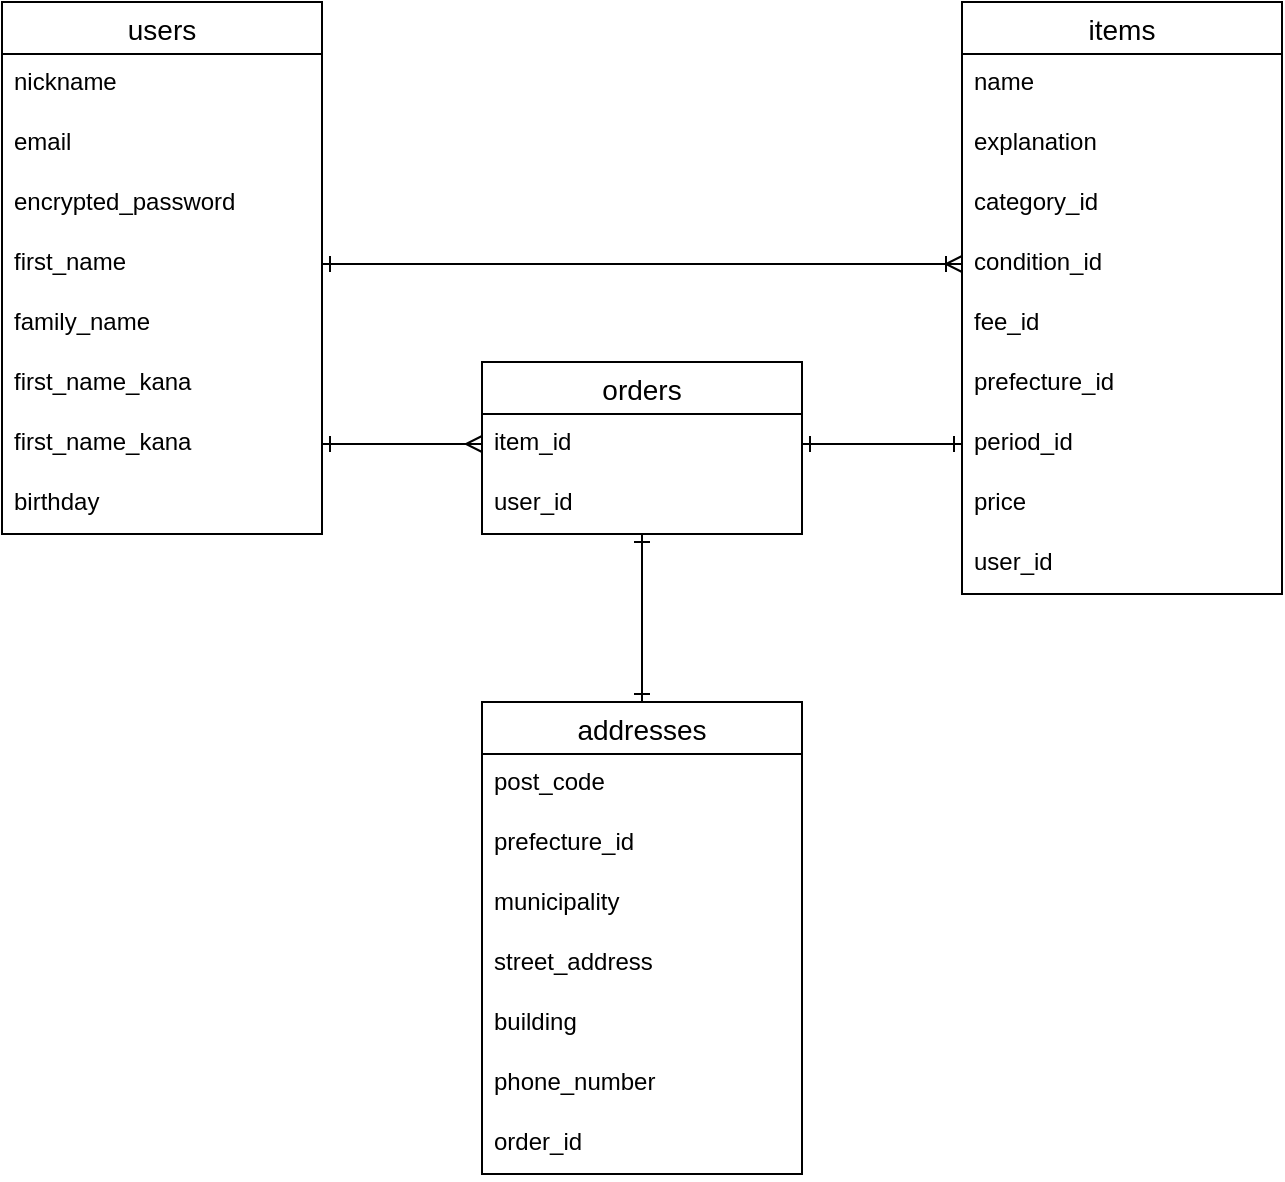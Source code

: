 <mxfile>
    <diagram id="klMzV1XxuY70GKRsuGnQ" name="ページ2">
        <mxGraphModel dx="1216" dy="779" grid="1" gridSize="10" guides="1" tooltips="1" connect="1" arrows="1" fold="1" page="1" pageScale="1" pageWidth="827" pageHeight="1169" math="0" shadow="0">
            <root>
                <mxCell id="0"/>
                <mxCell id="1" parent="0"/>
                <mxCell id="D5glQnNUzmF14yc3eRV_-1" value="users" style="swimlane;fontStyle=0;childLayout=stackLayout;horizontal=1;startSize=26;horizontalStack=0;resizeParent=1;resizeParentMax=0;resizeLast=0;collapsible=1;marginBottom=0;align=center;fontSize=14;" parent="1" vertex="1">
                    <mxGeometry x="120" y="320" width="160" height="266" as="geometry">
                        <mxRectangle x="120" y="320" width="70" height="30" as="alternateBounds"/>
                    </mxGeometry>
                </mxCell>
                <mxCell id="D5glQnNUzmF14yc3eRV_-2" value="nickname" style="text;strokeColor=none;fillColor=none;spacingLeft=4;spacingRight=4;overflow=hidden;rotatable=0;points=[[0,0.5],[1,0.5]];portConstraint=eastwest;fontSize=12;" parent="D5glQnNUzmF14yc3eRV_-1" vertex="1">
                    <mxGeometry y="26" width="160" height="30" as="geometry"/>
                </mxCell>
                <mxCell id="D5glQnNUzmF14yc3eRV_-3" value="email" style="text;strokeColor=none;fillColor=none;spacingLeft=4;spacingRight=4;overflow=hidden;rotatable=0;points=[[0,0.5],[1,0.5]];portConstraint=eastwest;fontSize=12;" parent="D5glQnNUzmF14yc3eRV_-1" vertex="1">
                    <mxGeometry y="56" width="160" height="30" as="geometry"/>
                </mxCell>
                <mxCell id="17" value="encrypted_password" style="text;strokeColor=none;fillColor=none;spacingLeft=4;spacingRight=4;overflow=hidden;rotatable=0;points=[[0,0.5],[1,0.5]];portConstraint=eastwest;fontSize=12;" parent="D5glQnNUzmF14yc3eRV_-1" vertex="1">
                    <mxGeometry y="86" width="160" height="30" as="geometry"/>
                </mxCell>
                <mxCell id="D5glQnNUzmF14yc3eRV_-4" value="first_name" style="text;strokeColor=none;fillColor=none;spacingLeft=4;spacingRight=4;overflow=hidden;rotatable=0;points=[[0,0.5],[1,0.5]];portConstraint=eastwest;fontSize=12;" parent="D5glQnNUzmF14yc3eRV_-1" vertex="1">
                    <mxGeometry y="116" width="160" height="30" as="geometry"/>
                </mxCell>
                <mxCell id="29" value="family_name" style="text;strokeColor=none;fillColor=none;spacingLeft=4;spacingRight=4;overflow=hidden;rotatable=0;points=[[0,0.5],[1,0.5]];portConstraint=eastwest;fontSize=12;" vertex="1" parent="D5glQnNUzmF14yc3eRV_-1">
                    <mxGeometry y="146" width="160" height="30" as="geometry"/>
                </mxCell>
                <mxCell id="30" value="first_name_kana" style="text;strokeColor=none;fillColor=none;spacingLeft=4;spacingRight=4;overflow=hidden;rotatable=0;points=[[0,0.5],[1,0.5]];portConstraint=eastwest;fontSize=12;" vertex="1" parent="D5glQnNUzmF14yc3eRV_-1">
                    <mxGeometry y="176" width="160" height="30" as="geometry"/>
                </mxCell>
                <mxCell id="D5glQnNUzmF14yc3eRV_-11" value="first_name_kana" style="text;strokeColor=none;fillColor=none;spacingLeft=4;spacingRight=4;overflow=hidden;rotatable=0;points=[[0,0.5],[1,0.5]];portConstraint=eastwest;fontSize=12;" parent="D5glQnNUzmF14yc3eRV_-1" vertex="1">
                    <mxGeometry y="206" width="160" height="30" as="geometry"/>
                </mxCell>
                <mxCell id="D5glQnNUzmF14yc3eRV_-12" value="birthday" style="text;strokeColor=none;fillColor=none;spacingLeft=4;spacingRight=4;overflow=hidden;rotatable=0;points=[[0,0.5],[1,0.5]];portConstraint=eastwest;fontSize=12;" parent="D5glQnNUzmF14yc3eRV_-1" vertex="1">
                    <mxGeometry y="236" width="160" height="30" as="geometry"/>
                </mxCell>
                <mxCell id="D5glQnNUzmF14yc3eRV_-5" value="items" style="swimlane;fontStyle=0;childLayout=stackLayout;horizontal=1;startSize=26;horizontalStack=0;resizeParent=1;resizeParentMax=0;resizeLast=0;collapsible=1;marginBottom=0;align=center;fontSize=14;" parent="1" vertex="1">
                    <mxGeometry x="600" y="320" width="160" height="296" as="geometry"/>
                </mxCell>
                <mxCell id="D5glQnNUzmF14yc3eRV_-6" value="name" style="text;strokeColor=none;fillColor=none;spacingLeft=4;spacingRight=4;overflow=hidden;rotatable=0;points=[[0,0.5],[1,0.5]];portConstraint=eastwest;fontSize=12;" parent="D5glQnNUzmF14yc3eRV_-5" vertex="1">
                    <mxGeometry y="26" width="160" height="30" as="geometry"/>
                </mxCell>
                <mxCell id="D5glQnNUzmF14yc3eRV_-8" value="explanation" style="text;strokeColor=none;fillColor=none;spacingLeft=4;spacingRight=4;overflow=hidden;rotatable=0;points=[[0,0.5],[1,0.5]];portConstraint=eastwest;fontSize=12;" parent="D5glQnNUzmF14yc3eRV_-5" vertex="1">
                    <mxGeometry y="56" width="160" height="30" as="geometry"/>
                </mxCell>
                <mxCell id="D5glQnNUzmF14yc3eRV_-15" value="category_id" style="text;strokeColor=none;fillColor=none;spacingLeft=4;spacingRight=4;overflow=hidden;rotatable=0;points=[[0,0.5],[1,0.5]];portConstraint=eastwest;fontSize=12;" parent="D5glQnNUzmF14yc3eRV_-5" vertex="1">
                    <mxGeometry y="86" width="160" height="30" as="geometry"/>
                </mxCell>
                <mxCell id="D5glQnNUzmF14yc3eRV_-14" value="condition_id" style="text;strokeColor=none;fillColor=none;spacingLeft=4;spacingRight=4;overflow=hidden;rotatable=0;points=[[0,0.5],[1,0.5]];portConstraint=eastwest;fontSize=12;" parent="D5glQnNUzmF14yc3eRV_-5" vertex="1">
                    <mxGeometry y="116" width="160" height="30" as="geometry"/>
                </mxCell>
                <mxCell id="D5glQnNUzmF14yc3eRV_-18" value="fee_id" style="text;strokeColor=none;fillColor=none;spacingLeft=4;spacingRight=4;overflow=hidden;rotatable=0;points=[[0,0.5],[1,0.5]];portConstraint=eastwest;fontSize=12;" parent="D5glQnNUzmF14yc3eRV_-5" vertex="1">
                    <mxGeometry y="146" width="160" height="30" as="geometry"/>
                </mxCell>
                <mxCell id="D5glQnNUzmF14yc3eRV_-19" value="prefecture_id" style="text;strokeColor=none;fillColor=none;spacingLeft=4;spacingRight=4;overflow=hidden;rotatable=0;points=[[0,0.5],[1,0.5]];portConstraint=eastwest;fontSize=12;" parent="D5glQnNUzmF14yc3eRV_-5" vertex="1">
                    <mxGeometry y="176" width="160" height="30" as="geometry"/>
                </mxCell>
                <mxCell id="D5glQnNUzmF14yc3eRV_-20" value="period_id" style="text;strokeColor=none;fillColor=none;spacingLeft=4;spacingRight=4;overflow=hidden;rotatable=0;points=[[0,0.5],[1,0.5]];portConstraint=eastwest;fontSize=12;" parent="D5glQnNUzmF14yc3eRV_-5" vertex="1">
                    <mxGeometry y="206" width="160" height="30" as="geometry"/>
                </mxCell>
                <mxCell id="10" value="price" style="text;strokeColor=none;fillColor=none;spacingLeft=4;spacingRight=4;overflow=hidden;rotatable=0;points=[[0,0.5],[1,0.5]];portConstraint=eastwest;fontSize=12;" parent="D5glQnNUzmF14yc3eRV_-5" vertex="1">
                    <mxGeometry y="236" width="160" height="30" as="geometry"/>
                </mxCell>
                <mxCell id="D5glQnNUzmF14yc3eRV_-21" value="user_id" style="text;strokeColor=none;fillColor=none;spacingLeft=4;spacingRight=4;overflow=hidden;rotatable=0;points=[[0,0.5],[1,0.5]];portConstraint=eastwest;fontSize=12;" parent="D5glQnNUzmF14yc3eRV_-5" vertex="1">
                    <mxGeometry y="266" width="160" height="30" as="geometry"/>
                </mxCell>
                <mxCell id="D5glQnNUzmF14yc3eRV_-9" style="edgeStyle=none;html=1;exitX=1;exitY=0.5;exitDx=0;exitDy=0;entryX=0;entryY=0.5;entryDx=0;entryDy=0;startArrow=ERone;startFill=0;endArrow=ERoneToMany;endFill=0;" parent="1" source="D5glQnNUzmF14yc3eRV_-4" target="D5glQnNUzmF14yc3eRV_-14" edge="1">
                    <mxGeometry relative="1" as="geometry"/>
                </mxCell>
                <mxCell id="D5glQnNUzmF14yc3eRV_-23" value="orders" style="swimlane;fontStyle=0;childLayout=stackLayout;horizontal=1;startSize=26;horizontalStack=0;resizeParent=1;resizeParentMax=0;resizeLast=0;collapsible=1;marginBottom=0;align=center;fontSize=14;" parent="1" vertex="1">
                    <mxGeometry x="360" y="500" width="160" height="86" as="geometry"/>
                </mxCell>
                <mxCell id="24" value="item_id" style="text;strokeColor=none;fillColor=none;spacingLeft=4;spacingRight=4;overflow=hidden;rotatable=0;points=[[0,0.5],[1,0.5]];portConstraint=eastwest;fontSize=12;" parent="D5glQnNUzmF14yc3eRV_-23" vertex="1">
                    <mxGeometry y="26" width="160" height="30" as="geometry"/>
                </mxCell>
                <mxCell id="16" value="user_id" style="text;strokeColor=none;fillColor=none;spacingLeft=4;spacingRight=4;overflow=hidden;rotatable=0;points=[[0,0.5],[1,0.5]];portConstraint=eastwest;fontSize=12;" parent="D5glQnNUzmF14yc3eRV_-23" vertex="1">
                    <mxGeometry y="56" width="160" height="30" as="geometry"/>
                </mxCell>
                <mxCell id="5" value="addresses" style="swimlane;fontStyle=0;childLayout=stackLayout;horizontal=1;startSize=26;horizontalStack=0;resizeParent=1;resizeParentMax=0;resizeLast=0;collapsible=1;marginBottom=0;align=center;fontSize=14;" parent="1" vertex="1">
                    <mxGeometry x="360" y="670" width="160" height="236" as="geometry"/>
                </mxCell>
                <mxCell id="7" value="post_code" style="text;strokeColor=none;fillColor=none;spacingLeft=4;spacingRight=4;overflow=hidden;rotatable=0;points=[[0,0.5],[1,0.5]];portConstraint=eastwest;fontSize=12;" parent="5" vertex="1">
                    <mxGeometry y="26" width="160" height="30" as="geometry"/>
                </mxCell>
                <mxCell id="8" value="prefecture_id" style="text;strokeColor=none;fillColor=none;spacingLeft=4;spacingRight=4;overflow=hidden;rotatable=0;points=[[0,0.5],[1,0.5]];portConstraint=eastwest;fontSize=12;" parent="5" vertex="1">
                    <mxGeometry y="56" width="160" height="30" as="geometry"/>
                </mxCell>
                <mxCell id="20" value="municipality" style="text;strokeColor=none;fillColor=none;spacingLeft=4;spacingRight=4;overflow=hidden;rotatable=0;points=[[0,0.5],[1,0.5]];portConstraint=eastwest;fontSize=12;" parent="5" vertex="1">
                    <mxGeometry y="86" width="160" height="30" as="geometry"/>
                </mxCell>
                <mxCell id="21" value="street_address" style="text;strokeColor=none;fillColor=none;spacingLeft=4;spacingRight=4;overflow=hidden;rotatable=0;points=[[0,0.5],[1,0.5]];portConstraint=eastwest;fontSize=12;" parent="5" vertex="1">
                    <mxGeometry y="116" width="160" height="30" as="geometry"/>
                </mxCell>
                <mxCell id="22" value="building" style="text;strokeColor=none;fillColor=none;spacingLeft=4;spacingRight=4;overflow=hidden;rotatable=0;points=[[0,0.5],[1,0.5]];portConstraint=eastwest;fontSize=12;" parent="5" vertex="1">
                    <mxGeometry y="146" width="160" height="30" as="geometry"/>
                </mxCell>
                <mxCell id="23" value="phone_number" style="text;strokeColor=none;fillColor=none;spacingLeft=4;spacingRight=4;overflow=hidden;rotatable=0;points=[[0,0.5],[1,0.5]];portConstraint=eastwest;fontSize=12;" parent="5" vertex="1">
                    <mxGeometry y="176" width="160" height="30" as="geometry"/>
                </mxCell>
                <mxCell id="6" value="order_id" style="text;strokeColor=none;fillColor=none;spacingLeft=4;spacingRight=4;overflow=hidden;rotatable=0;points=[[0,0.5],[1,0.5]];portConstraint=eastwest;fontSize=12;" parent="5" vertex="1">
                    <mxGeometry y="206" width="160" height="30" as="geometry"/>
                </mxCell>
                <mxCell id="26" style="edgeStyle=none;html=1;startArrow=ERmany;startFill=0;endArrow=ERone;endFill=0;exitX=0;exitY=0.5;exitDx=0;exitDy=0;entryX=1;entryY=0.5;entryDx=0;entryDy=0;" parent="1" source="24" target="D5glQnNUzmF14yc3eRV_-11" edge="1">
                    <mxGeometry relative="1" as="geometry">
                        <mxPoint x="200" y="620" as="sourcePoint"/>
                        <mxPoint x="200" y="610" as="targetPoint"/>
                    </mxGeometry>
                </mxCell>
                <mxCell id="31" style="edgeStyle=none;html=1;entryX=0.5;entryY=0;entryDx=0;entryDy=0;endArrow=ERone;endFill=0;startArrow=ERone;startFill=0;exitX=0.5;exitY=1;exitDx=0;exitDy=0;" edge="1" parent="1" source="D5glQnNUzmF14yc3eRV_-23" target="5">
                    <mxGeometry relative="1" as="geometry">
                        <mxPoint x="430" y="590" as="sourcePoint"/>
                    </mxGeometry>
                </mxCell>
                <mxCell id="32" style="edgeStyle=none;html=1;exitX=1;exitY=0.5;exitDx=0;exitDy=0;entryX=0;entryY=0.5;entryDx=0;entryDy=0;startArrow=ERone;startFill=0;endArrow=ERone;endFill=0;" edge="1" parent="1" source="24" target="D5glQnNUzmF14yc3eRV_-20">
                    <mxGeometry relative="1" as="geometry"/>
                </mxCell>
            </root>
        </mxGraphModel>
    </diagram>
</mxfile>